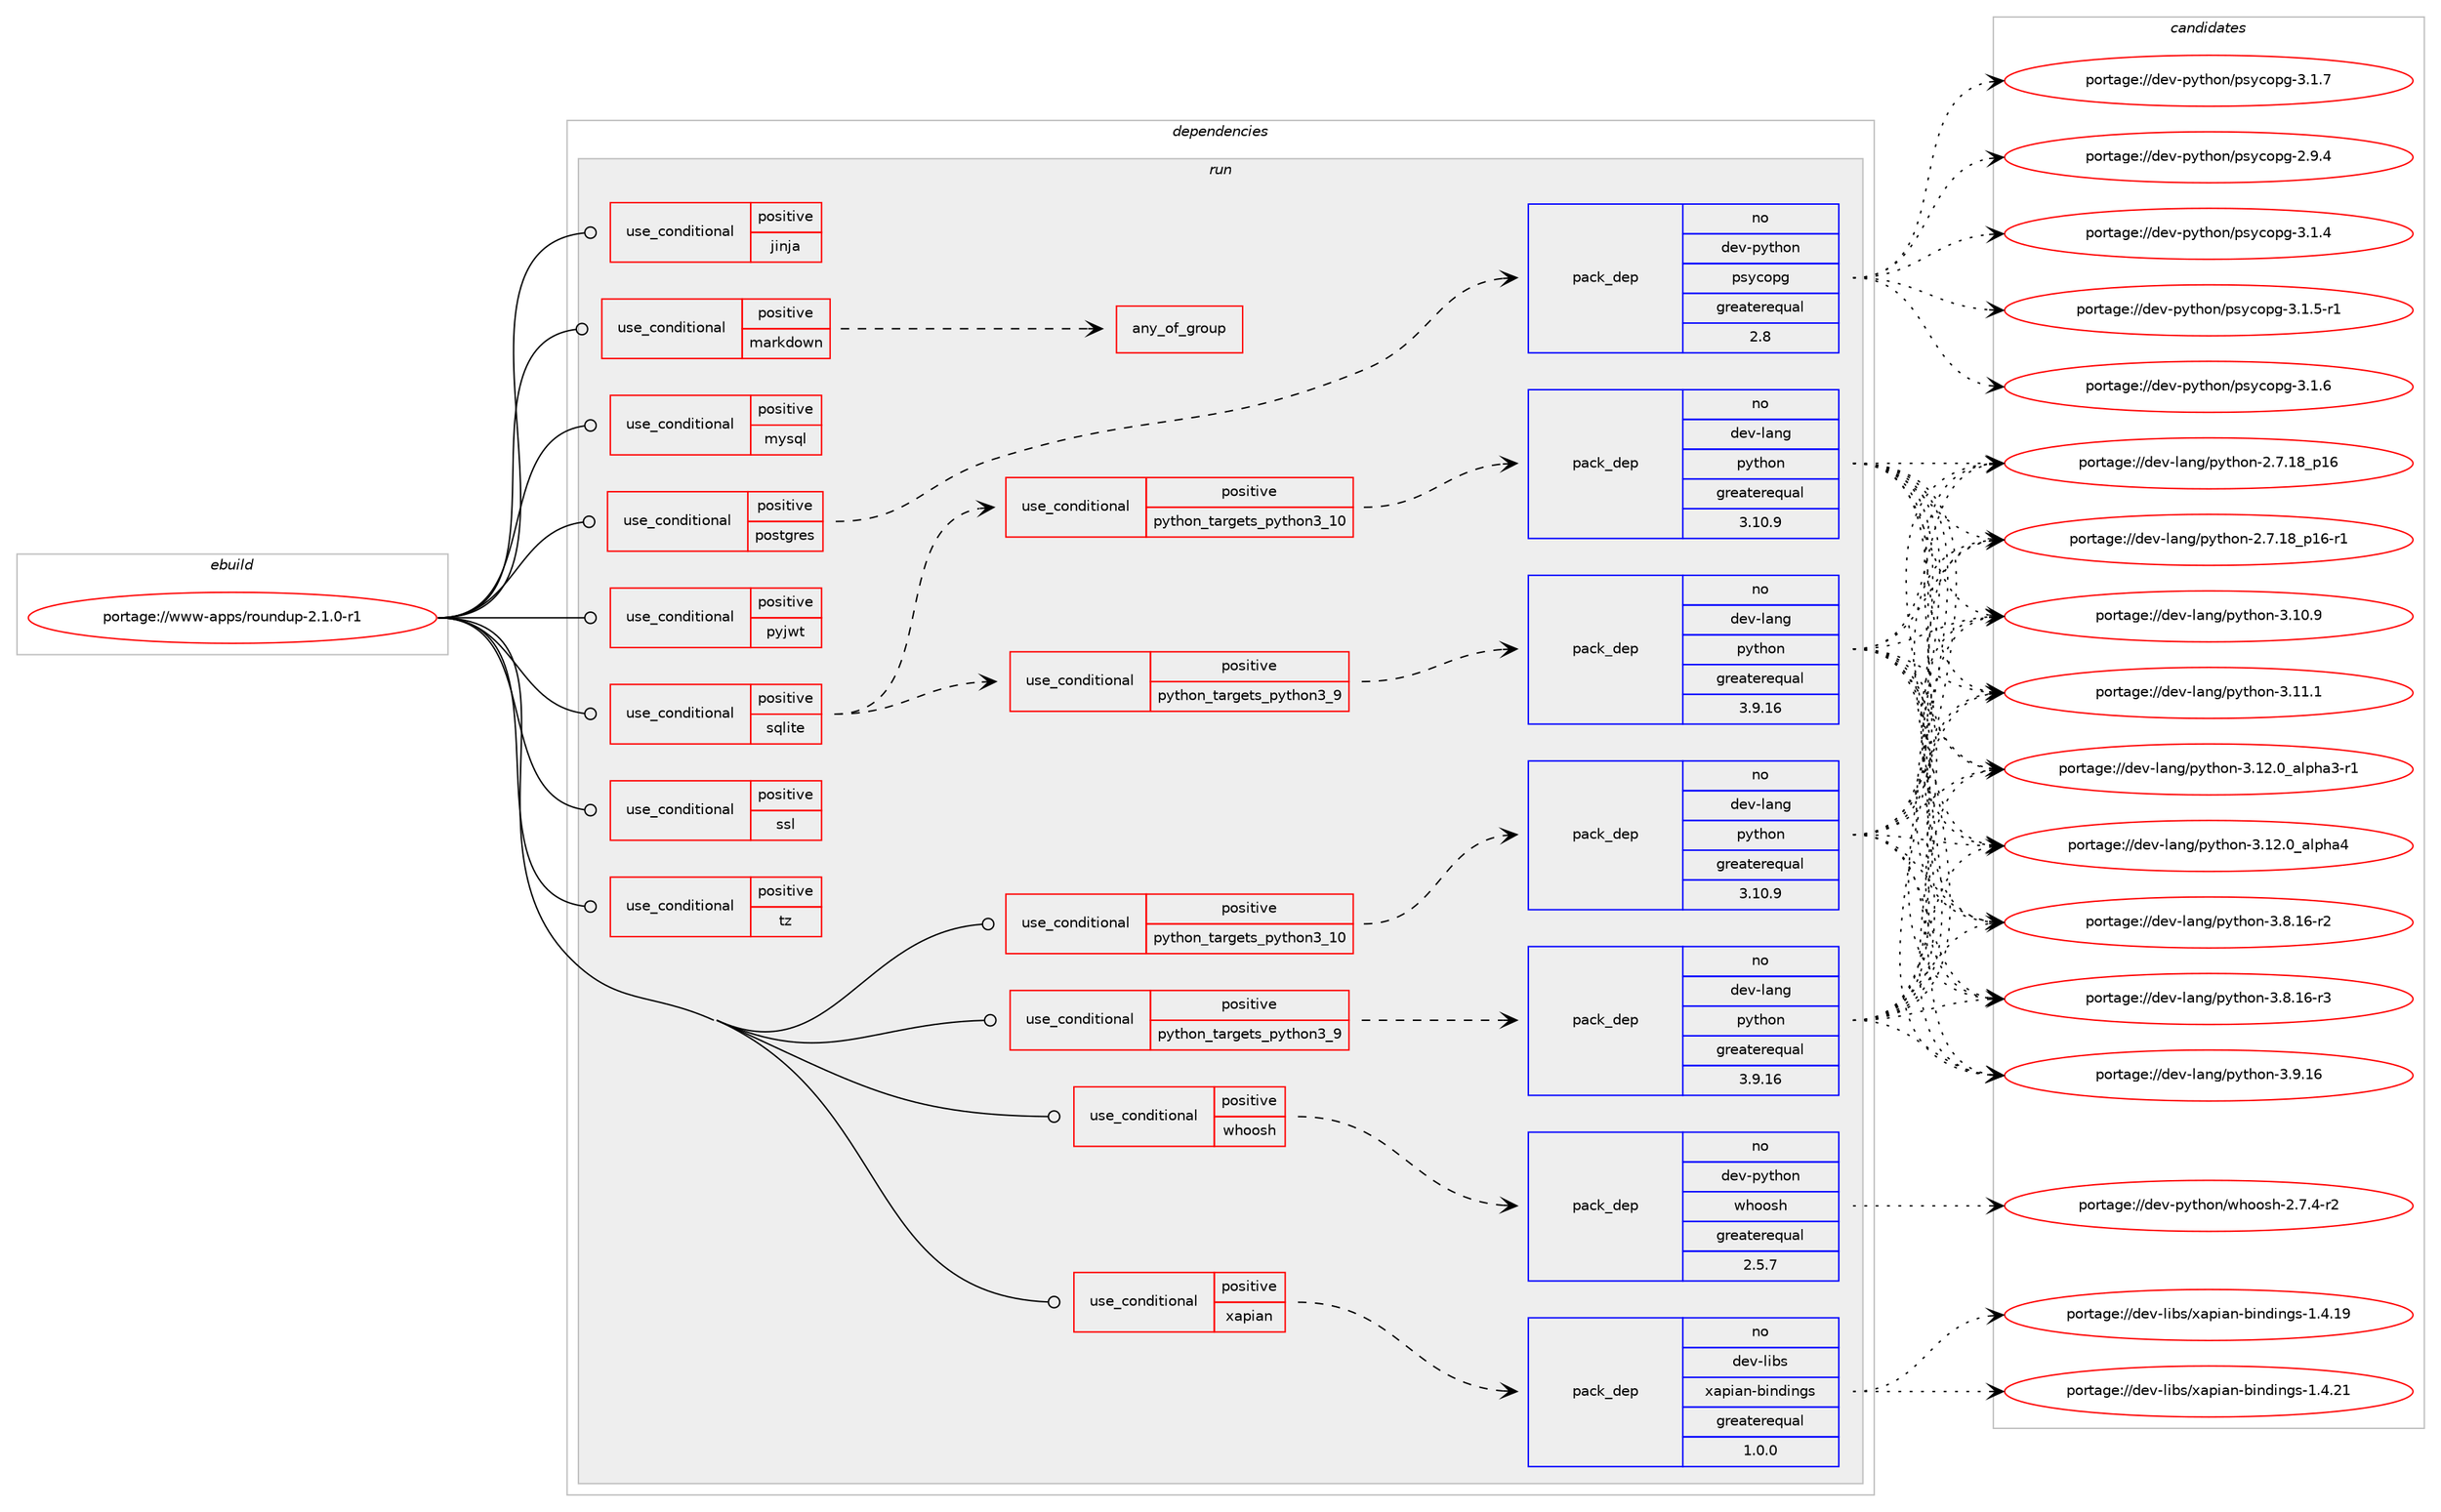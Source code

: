 digraph prolog {

# *************
# Graph options
# *************

newrank=true;
concentrate=true;
compound=true;
graph [rankdir=LR,fontname=Helvetica,fontsize=10,ranksep=1.5];#, ranksep=2.5, nodesep=0.2];
edge  [arrowhead=vee];
node  [fontname=Helvetica,fontsize=10];

# **********
# The ebuild
# **********

subgraph cluster_leftcol {
color=gray;
rank=same;
label=<<i>ebuild</i>>;
id [label="portage://www-apps/roundup-2.1.0-r1", color=red, width=4, href="../www-apps/roundup-2.1.0-r1.svg"];
}

# ****************
# The dependencies
# ****************

subgraph cluster_midcol {
color=gray;
label=<<i>dependencies</i>>;
subgraph cluster_compile {
fillcolor="#eeeeee";
style=filled;
label=<<i>compile</i>>;
}
subgraph cluster_compileandrun {
fillcolor="#eeeeee";
style=filled;
label=<<i>compile and run</i>>;
}
subgraph cluster_run {
fillcolor="#eeeeee";
style=filled;
label=<<i>run</i>>;
subgraph cond7015 {
dependency11245 [label=<<TABLE BORDER="0" CELLBORDER="1" CELLSPACING="0" CELLPADDING="4"><TR><TD ROWSPAN="3" CELLPADDING="10">use_conditional</TD></TR><TR><TD>positive</TD></TR><TR><TD>jinja</TD></TR></TABLE>>, shape=none, color=red];
# *** BEGIN UNKNOWN DEPENDENCY TYPE (TODO) ***
# dependency11245 -> package_dependency(portage://www-apps/roundup-2.1.0-r1,run,no,dev-python,jinja,none,[,,],[],[use(optenable(python_targets_python3_9),negative),use(optenable(python_targets_python3_10),negative)])
# *** END UNKNOWN DEPENDENCY TYPE (TODO) ***

}
id:e -> dependency11245:w [weight=20,style="solid",arrowhead="odot"];
subgraph cond7016 {
dependency11246 [label=<<TABLE BORDER="0" CELLBORDER="1" CELLSPACING="0" CELLPADDING="4"><TR><TD ROWSPAN="3" CELLPADDING="10">use_conditional</TD></TR><TR><TD>positive</TD></TR><TR><TD>markdown</TD></TR></TABLE>>, shape=none, color=red];
subgraph any124 {
dependency11247 [label=<<TABLE BORDER="0" CELLBORDER="1" CELLSPACING="0" CELLPADDING="4"><TR><TD CELLPADDING="10">any_of_group</TD></TR></TABLE>>, shape=none, color=red];# *** BEGIN UNKNOWN DEPENDENCY TYPE (TODO) ***
# dependency11247 -> package_dependency(portage://www-apps/roundup-2.1.0-r1,run,no,dev-python,markdown,none,[,,],[],[use(optenable(python_targets_python3_9),negative),use(optenable(python_targets_python3_10),negative)])
# *** END UNKNOWN DEPENDENCY TYPE (TODO) ***

# *** BEGIN UNKNOWN DEPENDENCY TYPE (TODO) ***
# dependency11247 -> package_dependency(portage://www-apps/roundup-2.1.0-r1,run,no,dev-python,markdown2,none,[,,],[],[use(optenable(python_targets_python3_9),negative),use(optenable(python_targets_python3_10),negative)])
# *** END UNKNOWN DEPENDENCY TYPE (TODO) ***

# *** BEGIN UNKNOWN DEPENDENCY TYPE (TODO) ***
# dependency11247 -> package_dependency(portage://www-apps/roundup-2.1.0-r1,run,no,dev-python,mistune,none,[,,],[],[use(optenable(python_targets_python3_9),negative),use(optenable(python_targets_python3_10),negative)])
# *** END UNKNOWN DEPENDENCY TYPE (TODO) ***

}
dependency11246:e -> dependency11247:w [weight=20,style="dashed",arrowhead="vee"];
}
id:e -> dependency11246:w [weight=20,style="solid",arrowhead="odot"];
subgraph cond7017 {
dependency11248 [label=<<TABLE BORDER="0" CELLBORDER="1" CELLSPACING="0" CELLPADDING="4"><TR><TD ROWSPAN="3" CELLPADDING="10">use_conditional</TD></TR><TR><TD>positive</TD></TR><TR><TD>mysql</TD></TR></TABLE>>, shape=none, color=red];
# *** BEGIN UNKNOWN DEPENDENCY TYPE (TODO) ***
# dependency11248 -> package_dependency(portage://www-apps/roundup-2.1.0-r1,run,no,dev-python,mysqlclient,none,[,,],[],[use(optenable(python_targets_python3_9),negative),use(optenable(python_targets_python3_10),negative)])
# *** END UNKNOWN DEPENDENCY TYPE (TODO) ***

}
id:e -> dependency11248:w [weight=20,style="solid",arrowhead="odot"];
subgraph cond7018 {
dependency11249 [label=<<TABLE BORDER="0" CELLBORDER="1" CELLSPACING="0" CELLPADDING="4"><TR><TD ROWSPAN="3" CELLPADDING="10">use_conditional</TD></TR><TR><TD>positive</TD></TR><TR><TD>postgres</TD></TR></TABLE>>, shape=none, color=red];
subgraph pack4100 {
dependency11250 [label=<<TABLE BORDER="0" CELLBORDER="1" CELLSPACING="0" CELLPADDING="4" WIDTH="220"><TR><TD ROWSPAN="6" CELLPADDING="30">pack_dep</TD></TR><TR><TD WIDTH="110">no</TD></TR><TR><TD>dev-python</TD></TR><TR><TD>psycopg</TD></TR><TR><TD>greaterequal</TD></TR><TR><TD>2.8</TD></TR></TABLE>>, shape=none, color=blue];
}
dependency11249:e -> dependency11250:w [weight=20,style="dashed",arrowhead="vee"];
}
id:e -> dependency11249:w [weight=20,style="solid",arrowhead="odot"];
subgraph cond7019 {
dependency11251 [label=<<TABLE BORDER="0" CELLBORDER="1" CELLSPACING="0" CELLPADDING="4"><TR><TD ROWSPAN="3" CELLPADDING="10">use_conditional</TD></TR><TR><TD>positive</TD></TR><TR><TD>pyjwt</TD></TR></TABLE>>, shape=none, color=red];
# *** BEGIN UNKNOWN DEPENDENCY TYPE (TODO) ***
# dependency11251 -> package_dependency(portage://www-apps/roundup-2.1.0-r1,run,no,dev-python,pyjwt,none,[,,],[],[use(optenable(python_targets_python3_9),negative),use(optenable(python_targets_python3_10),negative)])
# *** END UNKNOWN DEPENDENCY TYPE (TODO) ***

}
id:e -> dependency11251:w [weight=20,style="solid",arrowhead="odot"];
subgraph cond7020 {
dependency11252 [label=<<TABLE BORDER="0" CELLBORDER="1" CELLSPACING="0" CELLPADDING="4"><TR><TD ROWSPAN="3" CELLPADDING="10">use_conditional</TD></TR><TR><TD>positive</TD></TR><TR><TD>python_targets_python3_10</TD></TR></TABLE>>, shape=none, color=red];
subgraph pack4101 {
dependency11253 [label=<<TABLE BORDER="0" CELLBORDER="1" CELLSPACING="0" CELLPADDING="4" WIDTH="220"><TR><TD ROWSPAN="6" CELLPADDING="30">pack_dep</TD></TR><TR><TD WIDTH="110">no</TD></TR><TR><TD>dev-lang</TD></TR><TR><TD>python</TD></TR><TR><TD>greaterequal</TD></TR><TR><TD>3.10.9</TD></TR></TABLE>>, shape=none, color=blue];
}
dependency11252:e -> dependency11253:w [weight=20,style="dashed",arrowhead="vee"];
}
id:e -> dependency11252:w [weight=20,style="solid",arrowhead="odot"];
subgraph cond7021 {
dependency11254 [label=<<TABLE BORDER="0" CELLBORDER="1" CELLSPACING="0" CELLPADDING="4"><TR><TD ROWSPAN="3" CELLPADDING="10">use_conditional</TD></TR><TR><TD>positive</TD></TR><TR><TD>python_targets_python3_9</TD></TR></TABLE>>, shape=none, color=red];
subgraph pack4102 {
dependency11255 [label=<<TABLE BORDER="0" CELLBORDER="1" CELLSPACING="0" CELLPADDING="4" WIDTH="220"><TR><TD ROWSPAN="6" CELLPADDING="30">pack_dep</TD></TR><TR><TD WIDTH="110">no</TD></TR><TR><TD>dev-lang</TD></TR><TR><TD>python</TD></TR><TR><TD>greaterequal</TD></TR><TR><TD>3.9.16</TD></TR></TABLE>>, shape=none, color=blue];
}
dependency11254:e -> dependency11255:w [weight=20,style="dashed",arrowhead="vee"];
}
id:e -> dependency11254:w [weight=20,style="solid",arrowhead="odot"];
subgraph cond7022 {
dependency11256 [label=<<TABLE BORDER="0" CELLBORDER="1" CELLSPACING="0" CELLPADDING="4"><TR><TD ROWSPAN="3" CELLPADDING="10">use_conditional</TD></TR><TR><TD>positive</TD></TR><TR><TD>sqlite</TD></TR></TABLE>>, shape=none, color=red];
subgraph cond7023 {
dependency11257 [label=<<TABLE BORDER="0" CELLBORDER="1" CELLSPACING="0" CELLPADDING="4"><TR><TD ROWSPAN="3" CELLPADDING="10">use_conditional</TD></TR><TR><TD>positive</TD></TR><TR><TD>python_targets_python3_9</TD></TR></TABLE>>, shape=none, color=red];
subgraph pack4103 {
dependency11258 [label=<<TABLE BORDER="0" CELLBORDER="1" CELLSPACING="0" CELLPADDING="4" WIDTH="220"><TR><TD ROWSPAN="6" CELLPADDING="30">pack_dep</TD></TR><TR><TD WIDTH="110">no</TD></TR><TR><TD>dev-lang</TD></TR><TR><TD>python</TD></TR><TR><TD>greaterequal</TD></TR><TR><TD>3.9.16</TD></TR></TABLE>>, shape=none, color=blue];
}
dependency11257:e -> dependency11258:w [weight=20,style="dashed",arrowhead="vee"];
}
dependency11256:e -> dependency11257:w [weight=20,style="dashed",arrowhead="vee"];
subgraph cond7024 {
dependency11259 [label=<<TABLE BORDER="0" CELLBORDER="1" CELLSPACING="0" CELLPADDING="4"><TR><TD ROWSPAN="3" CELLPADDING="10">use_conditional</TD></TR><TR><TD>positive</TD></TR><TR><TD>python_targets_python3_10</TD></TR></TABLE>>, shape=none, color=red];
subgraph pack4104 {
dependency11260 [label=<<TABLE BORDER="0" CELLBORDER="1" CELLSPACING="0" CELLPADDING="4" WIDTH="220"><TR><TD ROWSPAN="6" CELLPADDING="30">pack_dep</TD></TR><TR><TD WIDTH="110">no</TD></TR><TR><TD>dev-lang</TD></TR><TR><TD>python</TD></TR><TR><TD>greaterequal</TD></TR><TR><TD>3.10.9</TD></TR></TABLE>>, shape=none, color=blue];
}
dependency11259:e -> dependency11260:w [weight=20,style="dashed",arrowhead="vee"];
}
dependency11256:e -> dependency11259:w [weight=20,style="dashed",arrowhead="vee"];
}
id:e -> dependency11256:w [weight=20,style="solid",arrowhead="odot"];
subgraph cond7025 {
dependency11261 [label=<<TABLE BORDER="0" CELLBORDER="1" CELLSPACING="0" CELLPADDING="4"><TR><TD ROWSPAN="3" CELLPADDING="10">use_conditional</TD></TR><TR><TD>positive</TD></TR><TR><TD>ssl</TD></TR></TABLE>>, shape=none, color=red];
# *** BEGIN UNKNOWN DEPENDENCY TYPE (TODO) ***
# dependency11261 -> package_dependency(portage://www-apps/roundup-2.1.0-r1,run,no,dev-python,pyopenssl,none,[,,],[],[use(optenable(python_targets_python3_9),negative),use(optenable(python_targets_python3_10),negative)])
# *** END UNKNOWN DEPENDENCY TYPE (TODO) ***

}
id:e -> dependency11261:w [weight=20,style="solid",arrowhead="odot"];
subgraph cond7026 {
dependency11262 [label=<<TABLE BORDER="0" CELLBORDER="1" CELLSPACING="0" CELLPADDING="4"><TR><TD ROWSPAN="3" CELLPADDING="10">use_conditional</TD></TR><TR><TD>positive</TD></TR><TR><TD>tz</TD></TR></TABLE>>, shape=none, color=red];
# *** BEGIN UNKNOWN DEPENDENCY TYPE (TODO) ***
# dependency11262 -> package_dependency(portage://www-apps/roundup-2.1.0-r1,run,no,dev-python,pytz,none,[,,],[],[use(optenable(python_targets_python3_9),negative),use(optenable(python_targets_python3_10),negative)])
# *** END UNKNOWN DEPENDENCY TYPE (TODO) ***

}
id:e -> dependency11262:w [weight=20,style="solid",arrowhead="odot"];
subgraph cond7027 {
dependency11263 [label=<<TABLE BORDER="0" CELLBORDER="1" CELLSPACING="0" CELLPADDING="4"><TR><TD ROWSPAN="3" CELLPADDING="10">use_conditional</TD></TR><TR><TD>positive</TD></TR><TR><TD>whoosh</TD></TR></TABLE>>, shape=none, color=red];
subgraph pack4105 {
dependency11264 [label=<<TABLE BORDER="0" CELLBORDER="1" CELLSPACING="0" CELLPADDING="4" WIDTH="220"><TR><TD ROWSPAN="6" CELLPADDING="30">pack_dep</TD></TR><TR><TD WIDTH="110">no</TD></TR><TR><TD>dev-python</TD></TR><TR><TD>whoosh</TD></TR><TR><TD>greaterequal</TD></TR><TR><TD>2.5.7</TD></TR></TABLE>>, shape=none, color=blue];
}
dependency11263:e -> dependency11264:w [weight=20,style="dashed",arrowhead="vee"];
}
id:e -> dependency11263:w [weight=20,style="solid",arrowhead="odot"];
subgraph cond7028 {
dependency11265 [label=<<TABLE BORDER="0" CELLBORDER="1" CELLSPACING="0" CELLPADDING="4"><TR><TD ROWSPAN="3" CELLPADDING="10">use_conditional</TD></TR><TR><TD>positive</TD></TR><TR><TD>xapian</TD></TR></TABLE>>, shape=none, color=red];
subgraph pack4106 {
dependency11266 [label=<<TABLE BORDER="0" CELLBORDER="1" CELLSPACING="0" CELLPADDING="4" WIDTH="220"><TR><TD ROWSPAN="6" CELLPADDING="30">pack_dep</TD></TR><TR><TD WIDTH="110">no</TD></TR><TR><TD>dev-libs</TD></TR><TR><TD>xapian-bindings</TD></TR><TR><TD>greaterequal</TD></TR><TR><TD>1.0.0</TD></TR></TABLE>>, shape=none, color=blue];
}
dependency11265:e -> dependency11266:w [weight=20,style="dashed",arrowhead="vee"];
}
id:e -> dependency11265:w [weight=20,style="solid",arrowhead="odot"];
}
}

# **************
# The candidates
# **************

subgraph cluster_choices {
rank=same;
color=gray;
label=<<i>candidates</i>>;

subgraph choice4100 {
color=black;
nodesep=1;
choice100101118451121211161041111104711211512199111112103455046574652 [label="portage://dev-python/psycopg-2.9.4", color=red, width=4,href="../dev-python/psycopg-2.9.4.svg"];
choice100101118451121211161041111104711211512199111112103455146494652 [label="portage://dev-python/psycopg-3.1.4", color=red, width=4,href="../dev-python/psycopg-3.1.4.svg"];
choice1001011184511212111610411111047112115121991111121034551464946534511449 [label="portage://dev-python/psycopg-3.1.5-r1", color=red, width=4,href="../dev-python/psycopg-3.1.5-r1.svg"];
choice100101118451121211161041111104711211512199111112103455146494654 [label="portage://dev-python/psycopg-3.1.6", color=red, width=4,href="../dev-python/psycopg-3.1.6.svg"];
choice100101118451121211161041111104711211512199111112103455146494655 [label="portage://dev-python/psycopg-3.1.7", color=red, width=4,href="../dev-python/psycopg-3.1.7.svg"];
dependency11250:e -> choice100101118451121211161041111104711211512199111112103455046574652:w [style=dotted,weight="100"];
dependency11250:e -> choice100101118451121211161041111104711211512199111112103455146494652:w [style=dotted,weight="100"];
dependency11250:e -> choice1001011184511212111610411111047112115121991111121034551464946534511449:w [style=dotted,weight="100"];
dependency11250:e -> choice100101118451121211161041111104711211512199111112103455146494654:w [style=dotted,weight="100"];
dependency11250:e -> choice100101118451121211161041111104711211512199111112103455146494655:w [style=dotted,weight="100"];
}
subgraph choice4101 {
color=black;
nodesep=1;
choice10010111845108971101034711212111610411111045504655464956951124954 [label="portage://dev-lang/python-2.7.18_p16", color=red, width=4,href="../dev-lang/python-2.7.18_p16.svg"];
choice100101118451089711010347112121116104111110455046554649569511249544511449 [label="portage://dev-lang/python-2.7.18_p16-r1", color=red, width=4,href="../dev-lang/python-2.7.18_p16-r1.svg"];
choice10010111845108971101034711212111610411111045514649484657 [label="portage://dev-lang/python-3.10.9", color=red, width=4,href="../dev-lang/python-3.10.9.svg"];
choice10010111845108971101034711212111610411111045514649494649 [label="portage://dev-lang/python-3.11.1", color=red, width=4,href="../dev-lang/python-3.11.1.svg"];
choice10010111845108971101034711212111610411111045514649504648959710811210497514511449 [label="portage://dev-lang/python-3.12.0_alpha3-r1", color=red, width=4,href="../dev-lang/python-3.12.0_alpha3-r1.svg"];
choice1001011184510897110103471121211161041111104551464950464895971081121049752 [label="portage://dev-lang/python-3.12.0_alpha4", color=red, width=4,href="../dev-lang/python-3.12.0_alpha4.svg"];
choice100101118451089711010347112121116104111110455146564649544511450 [label="portage://dev-lang/python-3.8.16-r2", color=red, width=4,href="../dev-lang/python-3.8.16-r2.svg"];
choice100101118451089711010347112121116104111110455146564649544511451 [label="portage://dev-lang/python-3.8.16-r3", color=red, width=4,href="../dev-lang/python-3.8.16-r3.svg"];
choice10010111845108971101034711212111610411111045514657464954 [label="portage://dev-lang/python-3.9.16", color=red, width=4,href="../dev-lang/python-3.9.16.svg"];
dependency11253:e -> choice10010111845108971101034711212111610411111045504655464956951124954:w [style=dotted,weight="100"];
dependency11253:e -> choice100101118451089711010347112121116104111110455046554649569511249544511449:w [style=dotted,weight="100"];
dependency11253:e -> choice10010111845108971101034711212111610411111045514649484657:w [style=dotted,weight="100"];
dependency11253:e -> choice10010111845108971101034711212111610411111045514649494649:w [style=dotted,weight="100"];
dependency11253:e -> choice10010111845108971101034711212111610411111045514649504648959710811210497514511449:w [style=dotted,weight="100"];
dependency11253:e -> choice1001011184510897110103471121211161041111104551464950464895971081121049752:w [style=dotted,weight="100"];
dependency11253:e -> choice100101118451089711010347112121116104111110455146564649544511450:w [style=dotted,weight="100"];
dependency11253:e -> choice100101118451089711010347112121116104111110455146564649544511451:w [style=dotted,weight="100"];
dependency11253:e -> choice10010111845108971101034711212111610411111045514657464954:w [style=dotted,weight="100"];
}
subgraph choice4102 {
color=black;
nodesep=1;
choice10010111845108971101034711212111610411111045504655464956951124954 [label="portage://dev-lang/python-2.7.18_p16", color=red, width=4,href="../dev-lang/python-2.7.18_p16.svg"];
choice100101118451089711010347112121116104111110455046554649569511249544511449 [label="portage://dev-lang/python-2.7.18_p16-r1", color=red, width=4,href="../dev-lang/python-2.7.18_p16-r1.svg"];
choice10010111845108971101034711212111610411111045514649484657 [label="portage://dev-lang/python-3.10.9", color=red, width=4,href="../dev-lang/python-3.10.9.svg"];
choice10010111845108971101034711212111610411111045514649494649 [label="portage://dev-lang/python-3.11.1", color=red, width=4,href="../dev-lang/python-3.11.1.svg"];
choice10010111845108971101034711212111610411111045514649504648959710811210497514511449 [label="portage://dev-lang/python-3.12.0_alpha3-r1", color=red, width=4,href="../dev-lang/python-3.12.0_alpha3-r1.svg"];
choice1001011184510897110103471121211161041111104551464950464895971081121049752 [label="portage://dev-lang/python-3.12.0_alpha4", color=red, width=4,href="../dev-lang/python-3.12.0_alpha4.svg"];
choice100101118451089711010347112121116104111110455146564649544511450 [label="portage://dev-lang/python-3.8.16-r2", color=red, width=4,href="../dev-lang/python-3.8.16-r2.svg"];
choice100101118451089711010347112121116104111110455146564649544511451 [label="portage://dev-lang/python-3.8.16-r3", color=red, width=4,href="../dev-lang/python-3.8.16-r3.svg"];
choice10010111845108971101034711212111610411111045514657464954 [label="portage://dev-lang/python-3.9.16", color=red, width=4,href="../dev-lang/python-3.9.16.svg"];
dependency11255:e -> choice10010111845108971101034711212111610411111045504655464956951124954:w [style=dotted,weight="100"];
dependency11255:e -> choice100101118451089711010347112121116104111110455046554649569511249544511449:w [style=dotted,weight="100"];
dependency11255:e -> choice10010111845108971101034711212111610411111045514649484657:w [style=dotted,weight="100"];
dependency11255:e -> choice10010111845108971101034711212111610411111045514649494649:w [style=dotted,weight="100"];
dependency11255:e -> choice10010111845108971101034711212111610411111045514649504648959710811210497514511449:w [style=dotted,weight="100"];
dependency11255:e -> choice1001011184510897110103471121211161041111104551464950464895971081121049752:w [style=dotted,weight="100"];
dependency11255:e -> choice100101118451089711010347112121116104111110455146564649544511450:w [style=dotted,weight="100"];
dependency11255:e -> choice100101118451089711010347112121116104111110455146564649544511451:w [style=dotted,weight="100"];
dependency11255:e -> choice10010111845108971101034711212111610411111045514657464954:w [style=dotted,weight="100"];
}
subgraph choice4103 {
color=black;
nodesep=1;
choice10010111845108971101034711212111610411111045504655464956951124954 [label="portage://dev-lang/python-2.7.18_p16", color=red, width=4,href="../dev-lang/python-2.7.18_p16.svg"];
choice100101118451089711010347112121116104111110455046554649569511249544511449 [label="portage://dev-lang/python-2.7.18_p16-r1", color=red, width=4,href="../dev-lang/python-2.7.18_p16-r1.svg"];
choice10010111845108971101034711212111610411111045514649484657 [label="portage://dev-lang/python-3.10.9", color=red, width=4,href="../dev-lang/python-3.10.9.svg"];
choice10010111845108971101034711212111610411111045514649494649 [label="portage://dev-lang/python-3.11.1", color=red, width=4,href="../dev-lang/python-3.11.1.svg"];
choice10010111845108971101034711212111610411111045514649504648959710811210497514511449 [label="portage://dev-lang/python-3.12.0_alpha3-r1", color=red, width=4,href="../dev-lang/python-3.12.0_alpha3-r1.svg"];
choice1001011184510897110103471121211161041111104551464950464895971081121049752 [label="portage://dev-lang/python-3.12.0_alpha4", color=red, width=4,href="../dev-lang/python-3.12.0_alpha4.svg"];
choice100101118451089711010347112121116104111110455146564649544511450 [label="portage://dev-lang/python-3.8.16-r2", color=red, width=4,href="../dev-lang/python-3.8.16-r2.svg"];
choice100101118451089711010347112121116104111110455146564649544511451 [label="portage://dev-lang/python-3.8.16-r3", color=red, width=4,href="../dev-lang/python-3.8.16-r3.svg"];
choice10010111845108971101034711212111610411111045514657464954 [label="portage://dev-lang/python-3.9.16", color=red, width=4,href="../dev-lang/python-3.9.16.svg"];
dependency11258:e -> choice10010111845108971101034711212111610411111045504655464956951124954:w [style=dotted,weight="100"];
dependency11258:e -> choice100101118451089711010347112121116104111110455046554649569511249544511449:w [style=dotted,weight="100"];
dependency11258:e -> choice10010111845108971101034711212111610411111045514649484657:w [style=dotted,weight="100"];
dependency11258:e -> choice10010111845108971101034711212111610411111045514649494649:w [style=dotted,weight="100"];
dependency11258:e -> choice10010111845108971101034711212111610411111045514649504648959710811210497514511449:w [style=dotted,weight="100"];
dependency11258:e -> choice1001011184510897110103471121211161041111104551464950464895971081121049752:w [style=dotted,weight="100"];
dependency11258:e -> choice100101118451089711010347112121116104111110455146564649544511450:w [style=dotted,weight="100"];
dependency11258:e -> choice100101118451089711010347112121116104111110455146564649544511451:w [style=dotted,weight="100"];
dependency11258:e -> choice10010111845108971101034711212111610411111045514657464954:w [style=dotted,weight="100"];
}
subgraph choice4104 {
color=black;
nodesep=1;
choice10010111845108971101034711212111610411111045504655464956951124954 [label="portage://dev-lang/python-2.7.18_p16", color=red, width=4,href="../dev-lang/python-2.7.18_p16.svg"];
choice100101118451089711010347112121116104111110455046554649569511249544511449 [label="portage://dev-lang/python-2.7.18_p16-r1", color=red, width=4,href="../dev-lang/python-2.7.18_p16-r1.svg"];
choice10010111845108971101034711212111610411111045514649484657 [label="portage://dev-lang/python-3.10.9", color=red, width=4,href="../dev-lang/python-3.10.9.svg"];
choice10010111845108971101034711212111610411111045514649494649 [label="portage://dev-lang/python-3.11.1", color=red, width=4,href="../dev-lang/python-3.11.1.svg"];
choice10010111845108971101034711212111610411111045514649504648959710811210497514511449 [label="portage://dev-lang/python-3.12.0_alpha3-r1", color=red, width=4,href="../dev-lang/python-3.12.0_alpha3-r1.svg"];
choice1001011184510897110103471121211161041111104551464950464895971081121049752 [label="portage://dev-lang/python-3.12.0_alpha4", color=red, width=4,href="../dev-lang/python-3.12.0_alpha4.svg"];
choice100101118451089711010347112121116104111110455146564649544511450 [label="portage://dev-lang/python-3.8.16-r2", color=red, width=4,href="../dev-lang/python-3.8.16-r2.svg"];
choice100101118451089711010347112121116104111110455146564649544511451 [label="portage://dev-lang/python-3.8.16-r3", color=red, width=4,href="../dev-lang/python-3.8.16-r3.svg"];
choice10010111845108971101034711212111610411111045514657464954 [label="portage://dev-lang/python-3.9.16", color=red, width=4,href="../dev-lang/python-3.9.16.svg"];
dependency11260:e -> choice10010111845108971101034711212111610411111045504655464956951124954:w [style=dotted,weight="100"];
dependency11260:e -> choice100101118451089711010347112121116104111110455046554649569511249544511449:w [style=dotted,weight="100"];
dependency11260:e -> choice10010111845108971101034711212111610411111045514649484657:w [style=dotted,weight="100"];
dependency11260:e -> choice10010111845108971101034711212111610411111045514649494649:w [style=dotted,weight="100"];
dependency11260:e -> choice10010111845108971101034711212111610411111045514649504648959710811210497514511449:w [style=dotted,weight="100"];
dependency11260:e -> choice1001011184510897110103471121211161041111104551464950464895971081121049752:w [style=dotted,weight="100"];
dependency11260:e -> choice100101118451089711010347112121116104111110455146564649544511450:w [style=dotted,weight="100"];
dependency11260:e -> choice100101118451089711010347112121116104111110455146564649544511451:w [style=dotted,weight="100"];
dependency11260:e -> choice10010111845108971101034711212111610411111045514657464954:w [style=dotted,weight="100"];
}
subgraph choice4105 {
color=black;
nodesep=1;
choice10010111845112121116104111110471191041111111151044550465546524511450 [label="portage://dev-python/whoosh-2.7.4-r2", color=red, width=4,href="../dev-python/whoosh-2.7.4-r2.svg"];
dependency11264:e -> choice10010111845112121116104111110471191041111111151044550465546524511450:w [style=dotted,weight="100"];
}
subgraph choice4106 {
color=black;
nodesep=1;
choice1001011184510810598115471209711210597110459810511010010511010311545494652464957 [label="portage://dev-libs/xapian-bindings-1.4.19", color=red, width=4,href="../dev-libs/xapian-bindings-1.4.19.svg"];
choice1001011184510810598115471209711210597110459810511010010511010311545494652465049 [label="portage://dev-libs/xapian-bindings-1.4.21", color=red, width=4,href="../dev-libs/xapian-bindings-1.4.21.svg"];
dependency11266:e -> choice1001011184510810598115471209711210597110459810511010010511010311545494652464957:w [style=dotted,weight="100"];
dependency11266:e -> choice1001011184510810598115471209711210597110459810511010010511010311545494652465049:w [style=dotted,weight="100"];
}
}

}
